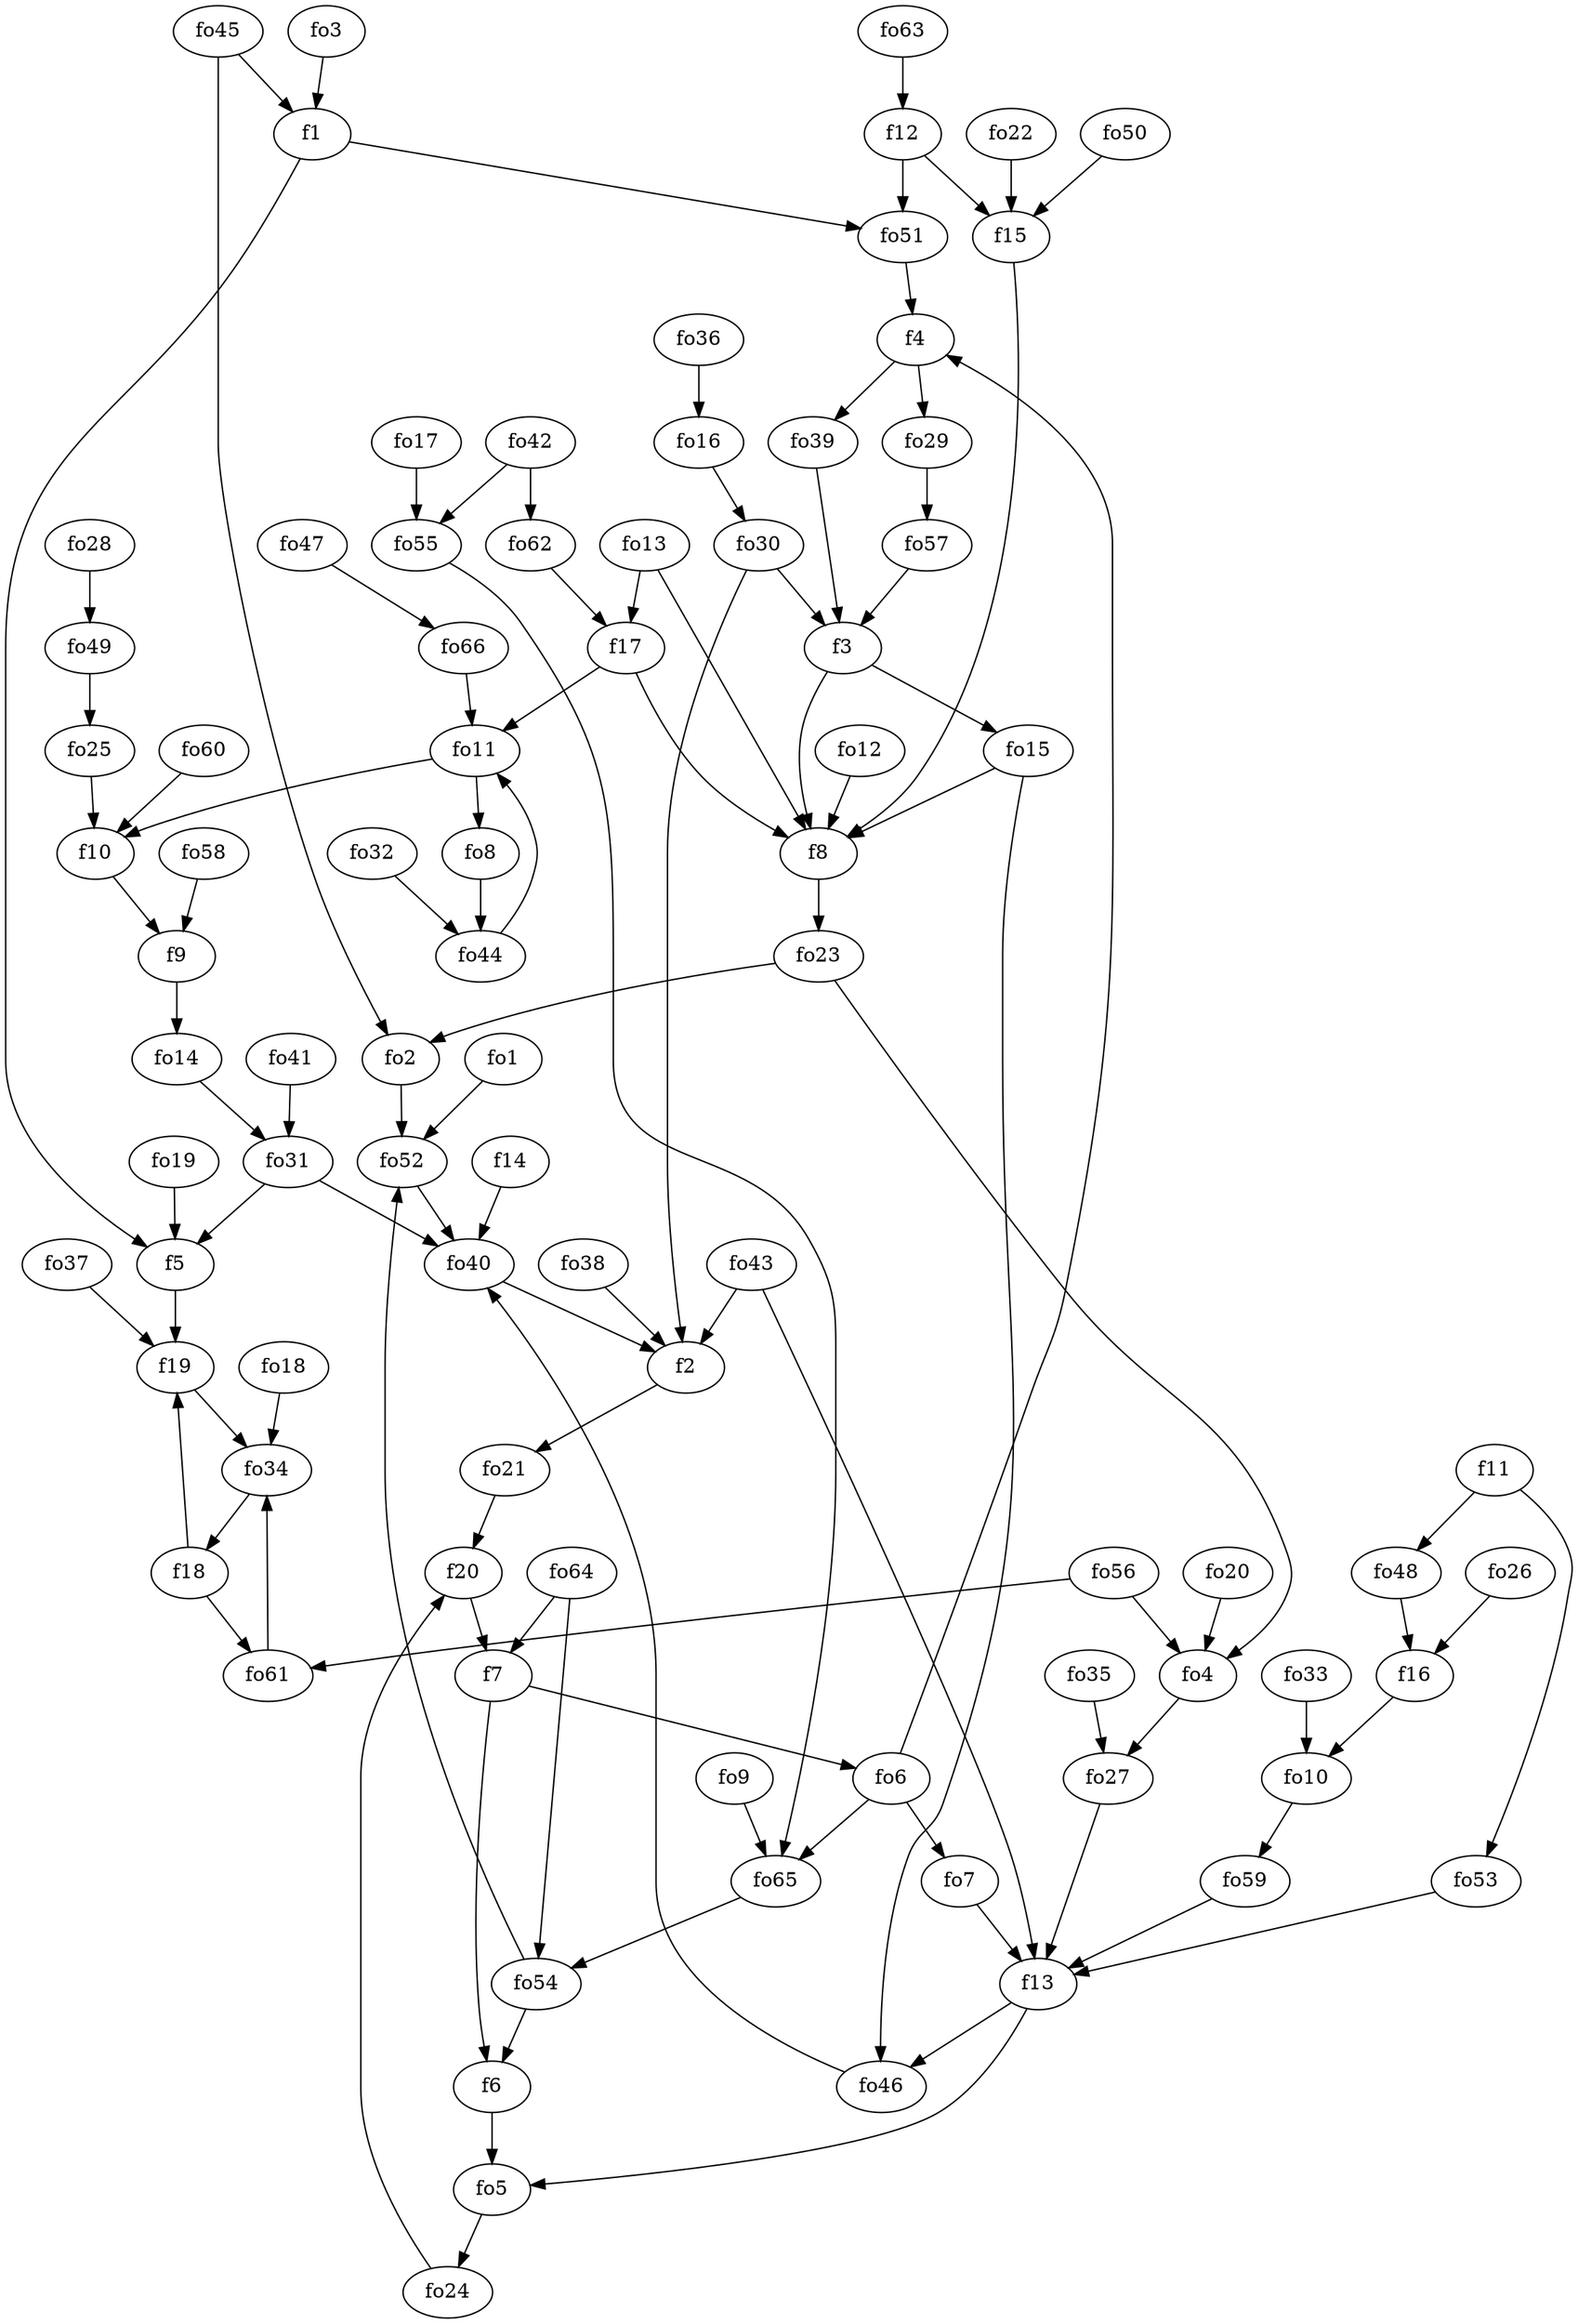 strict digraph  {
f1;
f2;
f3;
f4;
f5;
f6;
f7;
f8;
f9;
f10;
f11;
f12;
f13;
f14;
f15;
f16;
f17;
f18;
f19;
f20;
fo1;
fo2;
fo3;
fo4;
fo5;
fo6;
fo7;
fo8;
fo9;
fo10;
fo11;
fo12;
fo13;
fo14;
fo15;
fo16;
fo17;
fo18;
fo19;
fo20;
fo21;
fo22;
fo23;
fo24;
fo25;
fo26;
fo27;
fo28;
fo29;
fo30;
fo31;
fo32;
fo33;
fo34;
fo35;
fo36;
fo37;
fo38;
fo39;
fo40;
fo41;
fo42;
fo43;
fo44;
fo45;
fo46;
fo47;
fo48;
fo49;
fo50;
fo51;
fo52;
fo53;
fo54;
fo55;
fo56;
fo57;
fo58;
fo59;
fo60;
fo61;
fo62;
fo63;
fo64;
fo65;
fo66;
f1 -> fo51  [weight=2];
f1 -> f5  [weight=2];
f2 -> fo21  [weight=2];
f3 -> fo15  [weight=2];
f3 -> f8  [weight=2];
f4 -> fo39  [weight=2];
f4 -> fo29  [weight=2];
f5 -> f19  [weight=2];
f6 -> fo5  [weight=2];
f7 -> f6  [weight=2];
f7 -> fo6  [weight=2];
f8 -> fo23  [weight=2];
f9 -> fo14  [weight=2];
f10 -> f9  [weight=2];
f11 -> fo53  [weight=2];
f11 -> fo48  [weight=2];
f12 -> f15  [weight=2];
f12 -> fo51  [weight=2];
f13 -> fo5  [weight=2];
f13 -> fo46  [weight=2];
f14 -> fo40  [weight=2];
f15 -> f8  [weight=2];
f16 -> fo10  [weight=2];
f17 -> fo11  [weight=2];
f17 -> f8  [weight=2];
f18 -> fo61  [weight=2];
f18 -> f19  [weight=2];
f19 -> fo34  [weight=2];
f20 -> f7  [weight=2];
fo1 -> fo52  [weight=2];
fo2 -> fo52  [weight=2];
fo3 -> f1  [weight=2];
fo4 -> fo27  [weight=2];
fo5 -> fo24  [weight=2];
fo6 -> fo65  [weight=2];
fo6 -> fo7  [weight=2];
fo6 -> f4  [weight=2];
fo7 -> f13  [weight=2];
fo8 -> fo44  [weight=2];
fo9 -> fo65  [weight=2];
fo10 -> fo59  [weight=2];
fo11 -> fo8  [weight=2];
fo11 -> f10  [weight=2];
fo12 -> f8  [weight=2];
fo13 -> f8  [weight=2];
fo13 -> f17  [weight=2];
fo14 -> fo31  [weight=2];
fo15 -> fo46  [weight=2];
fo15 -> f8  [weight=2];
fo16 -> fo30  [weight=2];
fo17 -> fo55  [weight=2];
fo18 -> fo34  [weight=2];
fo19 -> f5  [weight=2];
fo20 -> fo4  [weight=2];
fo21 -> f20  [weight=2];
fo22 -> f15  [weight=2];
fo23 -> fo4  [weight=2];
fo23 -> fo2  [weight=2];
fo24 -> f20  [weight=2];
fo25 -> f10  [weight=2];
fo26 -> f16  [weight=2];
fo27 -> f13  [weight=2];
fo28 -> fo49  [weight=2];
fo29 -> fo57  [weight=2];
fo30 -> f2  [weight=2];
fo30 -> f3  [weight=2];
fo31 -> fo40  [weight=2];
fo31 -> f5  [weight=2];
fo32 -> fo44  [weight=2];
fo33 -> fo10  [weight=2];
fo34 -> f18  [weight=2];
fo35 -> fo27  [weight=2];
fo36 -> fo16  [weight=2];
fo37 -> f19  [weight=2];
fo38 -> f2  [weight=2];
fo39 -> f3  [weight=2];
fo40 -> f2  [weight=2];
fo41 -> fo31  [weight=2];
fo42 -> fo62  [weight=2];
fo42 -> fo55  [weight=2];
fo43 -> f13  [weight=2];
fo43 -> f2  [weight=2];
fo44 -> fo11  [weight=2];
fo45 -> f1  [weight=2];
fo45 -> fo2  [weight=2];
fo46 -> fo40  [weight=2];
fo47 -> fo66  [weight=2];
fo48 -> f16  [weight=2];
fo49 -> fo25  [weight=2];
fo50 -> f15  [weight=2];
fo51 -> f4  [weight=2];
fo52 -> fo40  [weight=2];
fo53 -> f13  [weight=2];
fo54 -> fo52  [weight=2];
fo54 -> f6  [weight=2];
fo55 -> fo65  [weight=2];
fo56 -> fo61  [weight=2];
fo56 -> fo4  [weight=2];
fo57 -> f3  [weight=2];
fo58 -> f9  [weight=2];
fo59 -> f13  [weight=2];
fo60 -> f10  [weight=2];
fo61 -> fo34  [weight=2];
fo62 -> f17  [weight=2];
fo63 -> f12  [weight=2];
fo64 -> f7  [weight=2];
fo64 -> fo54  [weight=2];
fo65 -> fo54  [weight=2];
fo66 -> fo11  [weight=2];
}
